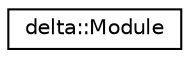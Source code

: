 digraph "Graphical Class Hierarchy"
{
  edge [fontname="Helvetica",fontsize="10",labelfontname="Helvetica",labelfontsize="10"];
  node [fontname="Helvetica",fontsize="10",shape=record];
  rankdir="LR";
  Node0 [label="delta::Module",height=0.2,width=0.4,color="black", fillcolor="white", style="filled",URL="$classdelta_1_1_module.html",tooltip="Container for the AST of a whole module, comprised of one or more SourceFiles. "];
}
